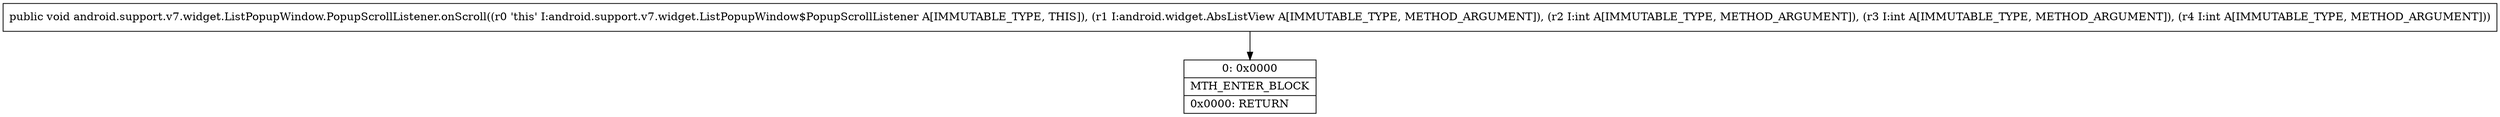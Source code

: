 digraph "CFG forandroid.support.v7.widget.ListPopupWindow.PopupScrollListener.onScroll(Landroid\/widget\/AbsListView;III)V" {
Node_0 [shape=record,label="{0\:\ 0x0000|MTH_ENTER_BLOCK\l|0x0000: RETURN   \l}"];
MethodNode[shape=record,label="{public void android.support.v7.widget.ListPopupWindow.PopupScrollListener.onScroll((r0 'this' I:android.support.v7.widget.ListPopupWindow$PopupScrollListener A[IMMUTABLE_TYPE, THIS]), (r1 I:android.widget.AbsListView A[IMMUTABLE_TYPE, METHOD_ARGUMENT]), (r2 I:int A[IMMUTABLE_TYPE, METHOD_ARGUMENT]), (r3 I:int A[IMMUTABLE_TYPE, METHOD_ARGUMENT]), (r4 I:int A[IMMUTABLE_TYPE, METHOD_ARGUMENT])) }"];
MethodNode -> Node_0;
}

